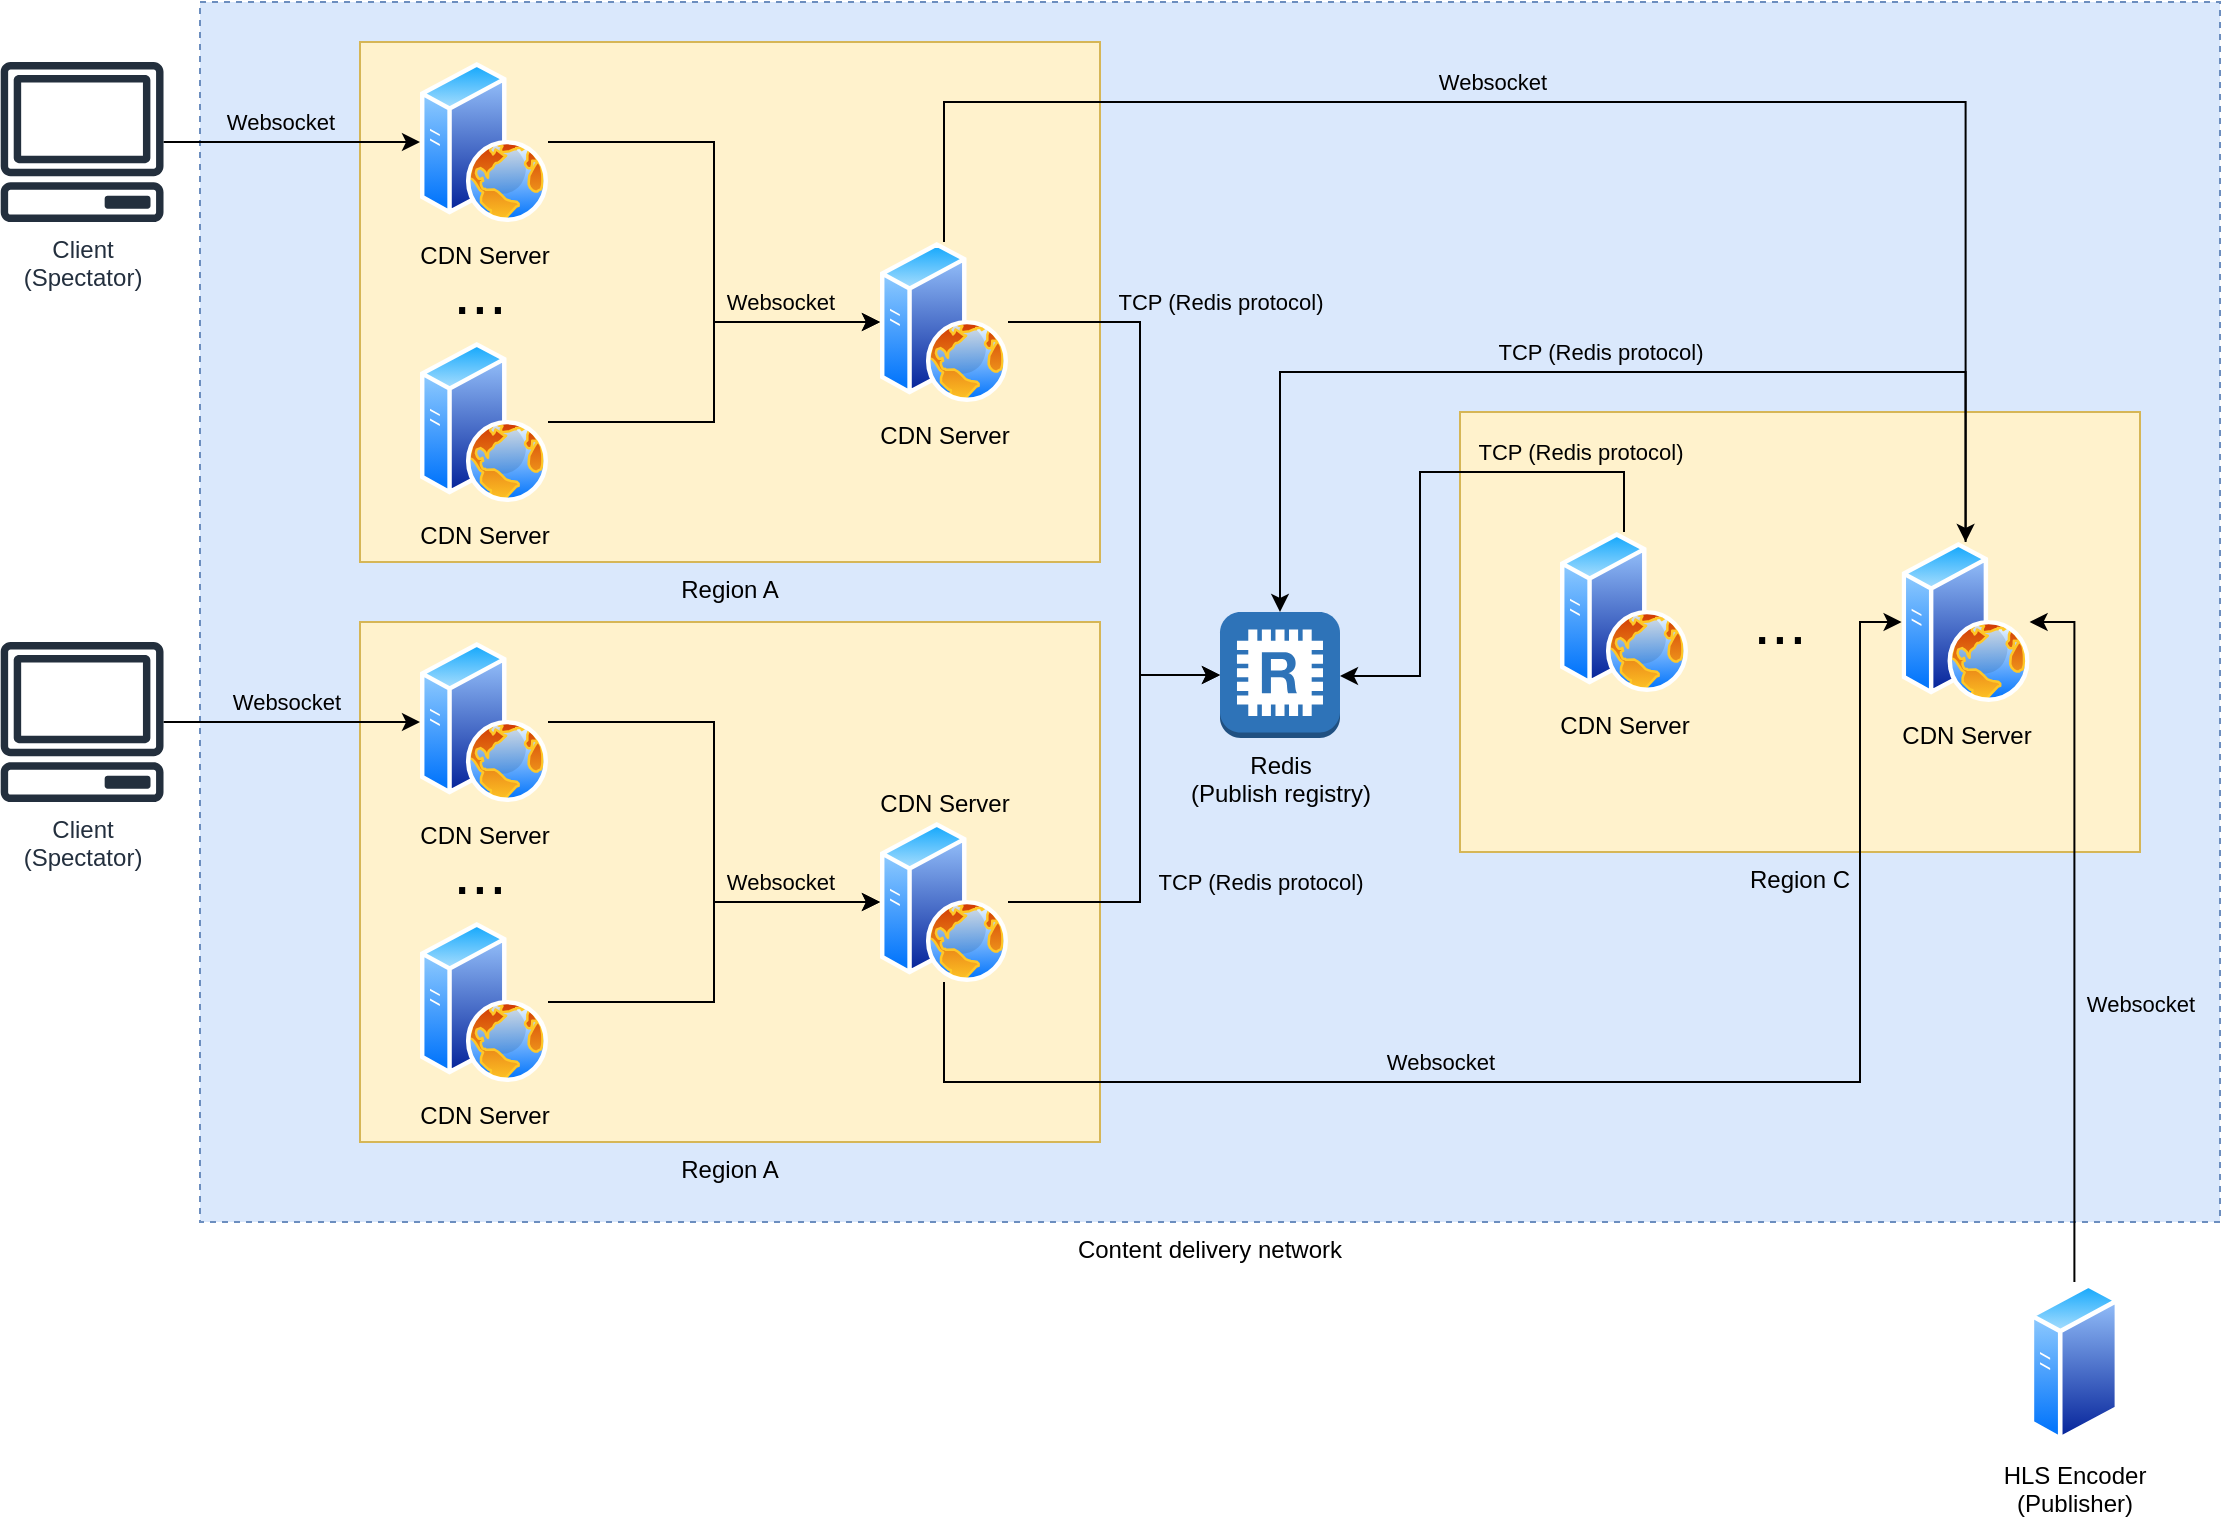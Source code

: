 <mxfile version="24.8.6">
  <diagram name="Page-1" id="Ft7DhXImj_OzW7c_C0M6">
    <mxGraphModel dx="1434" dy="780" grid="1" gridSize="10" guides="1" tooltips="1" connect="1" arrows="1" fold="1" page="1" pageScale="1" pageWidth="1169" pageHeight="1654" math="0" shadow="0">
      <root>
        <mxCell id="0" />
        <mxCell id="1" parent="0" />
        <mxCell id="P5cqmYQWpr9F72onbuW7-4" value="Content delivery network" style="rounded=0;whiteSpace=wrap;html=1;labelPosition=center;verticalLabelPosition=bottom;align=center;verticalAlign=top;dashed=1;fillColor=#dae8fc;strokeColor=#6c8ebf;" vertex="1" parent="1">
          <mxGeometry x="110" y="40" width="1010" height="610" as="geometry" />
        </mxCell>
        <mxCell id="P5cqmYQWpr9F72onbuW7-36" value="Region A" style="rounded=0;whiteSpace=wrap;html=1;fillColor=#fff2cc;strokeColor=#d6b656;labelPosition=center;verticalLabelPosition=bottom;align=center;verticalAlign=top;" vertex="1" parent="1">
          <mxGeometry x="190" y="350" width="370" height="260" as="geometry" />
        </mxCell>
        <mxCell id="P5cqmYQWpr9F72onbuW7-6" value="Region A" style="rounded=0;whiteSpace=wrap;html=1;fillColor=#fff2cc;strokeColor=#d6b656;labelPosition=center;verticalLabelPosition=bottom;align=center;verticalAlign=top;" vertex="1" parent="1">
          <mxGeometry x="190" y="60" width="370" height="260" as="geometry" />
        </mxCell>
        <mxCell id="P5cqmYQWpr9F72onbuW7-9" value="Region C" style="rounded=0;whiteSpace=wrap;html=1;fillColor=#fff2cc;strokeColor=#d6b656;labelPosition=center;verticalLabelPosition=bottom;align=center;verticalAlign=top;" vertex="1" parent="1">
          <mxGeometry x="740" y="245" width="340" height="220" as="geometry" />
        </mxCell>
        <mxCell id="P5cqmYQWpr9F72onbuW7-45" style="edgeStyle=orthogonalEdgeStyle;rounded=0;orthogonalLoop=1;jettySize=auto;html=1;entryX=0;entryY=0.5;entryDx=0;entryDy=0;" edge="1" parent="1" source="P5cqmYQWpr9F72onbuW7-1" target="P5cqmYQWpr9F72onbuW7-27">
          <mxGeometry relative="1" as="geometry" />
        </mxCell>
        <mxCell id="P5cqmYQWpr9F72onbuW7-46" value="Websocket" style="edgeLabel;html=1;align=center;verticalAlign=middle;resizable=0;points=[];labelBackgroundColor=none;" vertex="1" connectable="0" parent="P5cqmYQWpr9F72onbuW7-45">
          <mxGeometry x="0.033" y="1" relative="1" as="geometry">
            <mxPoint x="-8" y="-9" as="offset" />
          </mxGeometry>
        </mxCell>
        <mxCell id="P5cqmYQWpr9F72onbuW7-1" value="Client&lt;div&gt;(Spectator)&lt;/div&gt;" style="sketch=0;outlineConnect=0;fontColor=#232F3E;gradientColor=none;fillColor=#232F3D;strokeColor=none;dashed=0;verticalLabelPosition=bottom;verticalAlign=top;align=center;html=1;fontSize=12;fontStyle=0;aspect=fixed;pointerEvents=1;shape=mxgraph.aws4.client;" vertex="1" parent="1">
          <mxGeometry x="10" y="70" width="82.11" height="80" as="geometry" />
        </mxCell>
        <mxCell id="P5cqmYQWpr9F72onbuW7-16" style="edgeStyle=orthogonalEdgeStyle;rounded=0;orthogonalLoop=1;jettySize=auto;html=1;entryX=1;entryY=0.5;entryDx=0;entryDy=0;" edge="1" parent="1" source="P5cqmYQWpr9F72onbuW7-2" target="P5cqmYQWpr9F72onbuW7-11">
          <mxGeometry relative="1" as="geometry" />
        </mxCell>
        <mxCell id="P5cqmYQWpr9F72onbuW7-17" value="Websocket" style="edgeLabel;html=1;align=center;verticalAlign=middle;resizable=0;points=[];labelBackgroundColor=none;" vertex="1" connectable="0" parent="P5cqmYQWpr9F72onbuW7-16">
          <mxGeometry x="-0.255" y="-2" relative="1" as="geometry">
            <mxPoint x="31" y="-8" as="offset" />
          </mxGeometry>
        </mxCell>
        <mxCell id="P5cqmYQWpr9F72onbuW7-2" value="HLS Encoder&lt;div&gt;(Publisher)&lt;/div&gt;" style="image;aspect=fixed;perimeter=ellipsePerimeter;html=1;align=center;shadow=0;dashed=0;spacingTop=3;image=img/lib/active_directory/generic_server.svg;" vertex="1" parent="1">
          <mxGeometry x="1024.8" y="680" width="44.8" height="80" as="geometry" />
        </mxCell>
        <mxCell id="P5cqmYQWpr9F72onbuW7-44" style="edgeStyle=orthogonalEdgeStyle;rounded=0;orthogonalLoop=1;jettySize=auto;html=1;entryX=0;entryY=0.5;entryDx=0;entryDy=0;" edge="1" parent="1" source="P5cqmYQWpr9F72onbuW7-5" target="P5cqmYQWpr9F72onbuW7-39">
          <mxGeometry relative="1" as="geometry" />
        </mxCell>
        <mxCell id="P5cqmYQWpr9F72onbuW7-47" value="Websocket" style="edgeLabel;html=1;align=center;verticalAlign=middle;resizable=0;points=[];labelBackgroundColor=none;" vertex="1" connectable="0" parent="P5cqmYQWpr9F72onbuW7-44">
          <mxGeometry x="-0.045" y="1" relative="1" as="geometry">
            <mxPoint y="-9" as="offset" />
          </mxGeometry>
        </mxCell>
        <mxCell id="P5cqmYQWpr9F72onbuW7-5" value="Client&lt;div&gt;(Spectator)&lt;/div&gt;" style="sketch=0;outlineConnect=0;fontColor=#232F3E;gradientColor=none;fillColor=#232F3D;strokeColor=none;dashed=0;verticalLabelPosition=bottom;verticalAlign=top;align=center;html=1;fontSize=12;fontStyle=0;aspect=fixed;pointerEvents=1;shape=mxgraph.aws4.client;" vertex="1" parent="1">
          <mxGeometry x="10" y="360" width="82.11" height="80" as="geometry" />
        </mxCell>
        <mxCell id="P5cqmYQWpr9F72onbuW7-10" value="Redis&lt;div&gt;(Publish registry)&lt;/div&gt;" style="outlineConnect=0;dashed=0;verticalLabelPosition=bottom;verticalAlign=top;align=center;html=1;shape=mxgraph.aws3.redis;fillColor=#2E73B8;gradientColor=none;" vertex="1" parent="1">
          <mxGeometry x="620" y="345" width="60" height="63" as="geometry" />
        </mxCell>
        <mxCell id="P5cqmYQWpr9F72onbuW7-11" value="CDN Server" style="image;aspect=fixed;perimeter=ellipsePerimeter;html=1;align=center;shadow=0;dashed=0;spacingTop=3;image=img/lib/active_directory/web_server.svg;labelBackgroundColor=none;labelPosition=center;verticalLabelPosition=bottom;verticalAlign=top;" vertex="1" parent="1">
          <mxGeometry x="960.8" y="310" width="64" height="80" as="geometry" />
        </mxCell>
        <mxCell id="P5cqmYQWpr9F72onbuW7-20" style="edgeStyle=orthogonalEdgeStyle;rounded=0;orthogonalLoop=1;jettySize=auto;html=1;" edge="1" parent="1" source="P5cqmYQWpr9F72onbuW7-13" target="P5cqmYQWpr9F72onbuW7-10">
          <mxGeometry relative="1" as="geometry">
            <Array as="points">
              <mxPoint x="822" y="275" />
              <mxPoint x="720" y="275" />
              <mxPoint x="720" y="377" />
            </Array>
          </mxGeometry>
        </mxCell>
        <mxCell id="P5cqmYQWpr9F72onbuW7-25" value="TCP (Redis protocol)" style="edgeLabel;html=1;align=center;verticalAlign=middle;resizable=0;points=[];labelBackgroundColor=none;" vertex="1" connectable="0" parent="P5cqmYQWpr9F72onbuW7-20">
          <mxGeometry x="-0.402" y="2" relative="1" as="geometry">
            <mxPoint x="30" y="-12" as="offset" />
          </mxGeometry>
        </mxCell>
        <mxCell id="P5cqmYQWpr9F72onbuW7-13" value="CDN Server" style="image;aspect=fixed;perimeter=ellipsePerimeter;html=1;align=center;shadow=0;dashed=0;spacingTop=3;image=img/lib/active_directory/web_server.svg;labelBackgroundColor=none;" vertex="1" parent="1">
          <mxGeometry x="790" y="305" width="64" height="80" as="geometry" />
        </mxCell>
        <mxCell id="P5cqmYQWpr9F72onbuW7-14" value="&lt;font style=&quot;font-size: 32px;&quot;&gt;...&lt;/font&gt;" style="text;html=1;align=center;verticalAlign=middle;whiteSpace=wrap;rounded=0;" vertex="1" parent="1">
          <mxGeometry x="870" y="335" width="60" height="30" as="geometry" />
        </mxCell>
        <mxCell id="P5cqmYQWpr9F72onbuW7-21" style="edgeStyle=orthogonalEdgeStyle;rounded=0;orthogonalLoop=1;jettySize=auto;html=1;entryX=0.5;entryY=0;entryDx=0;entryDy=0;entryPerimeter=0;" edge="1" parent="1" source="P5cqmYQWpr9F72onbuW7-11" target="P5cqmYQWpr9F72onbuW7-10">
          <mxGeometry relative="1" as="geometry">
            <Array as="points">
              <mxPoint x="993" y="225" />
              <mxPoint x="650" y="225" />
            </Array>
          </mxGeometry>
        </mxCell>
        <mxCell id="P5cqmYQWpr9F72onbuW7-24" value="TCP (Redis protocol)" style="edgeLabel;html=1;align=center;verticalAlign=middle;resizable=0;points=[];labelBackgroundColor=none;" vertex="1" connectable="0" parent="P5cqmYQWpr9F72onbuW7-21">
          <mxGeometry x="-0.183" y="1" relative="1" as="geometry">
            <mxPoint x="-44" y="-11" as="offset" />
          </mxGeometry>
        </mxCell>
        <mxCell id="P5cqmYQWpr9F72onbuW7-55" style="edgeStyle=orthogonalEdgeStyle;rounded=0;orthogonalLoop=1;jettySize=auto;html=1;entryX=0;entryY=0.5;entryDx=0;entryDy=0;" edge="1" parent="1" source="P5cqmYQWpr9F72onbuW7-37" target="P5cqmYQWpr9F72onbuW7-11">
          <mxGeometry relative="1" as="geometry">
            <Array as="points">
              <mxPoint x="482" y="580" />
              <mxPoint x="940" y="580" />
              <mxPoint x="940" y="350" />
            </Array>
          </mxGeometry>
        </mxCell>
        <mxCell id="P5cqmYQWpr9F72onbuW7-56" value="Websocket" style="edgeLabel;html=1;align=center;verticalAlign=middle;resizable=0;points=[];labelBackgroundColor=none;" vertex="1" connectable="0" parent="P5cqmYQWpr9F72onbuW7-55">
          <mxGeometry x="-0.188" y="-3" relative="1" as="geometry">
            <mxPoint x="-10" y="-13" as="offset" />
          </mxGeometry>
        </mxCell>
        <mxCell id="P5cqmYQWpr9F72onbuW7-37" value="CDN Server" style="image;aspect=fixed;perimeter=ellipsePerimeter;html=1;align=center;shadow=0;dashed=0;spacingTop=3;image=img/lib/active_directory/web_server.svg;labelBackgroundColor=none;labelPosition=center;verticalLabelPosition=top;verticalAlign=bottom;" vertex="1" parent="1">
          <mxGeometry x="450" y="450" width="64" height="80" as="geometry" />
        </mxCell>
        <mxCell id="P5cqmYQWpr9F72onbuW7-38" style="edgeStyle=orthogonalEdgeStyle;rounded=0;orthogonalLoop=1;jettySize=auto;html=1;entryX=0;entryY=0.5;entryDx=0;entryDy=0;" edge="1" parent="1" source="P5cqmYQWpr9F72onbuW7-39" target="P5cqmYQWpr9F72onbuW7-37">
          <mxGeometry relative="1" as="geometry" />
        </mxCell>
        <mxCell id="P5cqmYQWpr9F72onbuW7-39" value="CDN Server" style="image;aspect=fixed;perimeter=ellipsePerimeter;html=1;align=center;shadow=0;dashed=0;spacingTop=3;image=img/lib/active_directory/web_server.svg;labelBackgroundColor=none;" vertex="1" parent="1">
          <mxGeometry x="220" y="360" width="64" height="80" as="geometry" />
        </mxCell>
        <mxCell id="P5cqmYQWpr9F72onbuW7-40" style="edgeStyle=orthogonalEdgeStyle;rounded=0;orthogonalLoop=1;jettySize=auto;html=1;" edge="1" parent="1" source="P5cqmYQWpr9F72onbuW7-42" target="P5cqmYQWpr9F72onbuW7-37">
          <mxGeometry relative="1" as="geometry" />
        </mxCell>
        <mxCell id="P5cqmYQWpr9F72onbuW7-41" value="Websocket" style="edgeLabel;html=1;align=center;verticalAlign=middle;resizable=0;points=[];labelBackgroundColor=none;" vertex="1" connectable="0" parent="P5cqmYQWpr9F72onbuW7-40">
          <mxGeometry x="0.528" y="-2" relative="1" as="geometry">
            <mxPoint x="1" y="-12" as="offset" />
          </mxGeometry>
        </mxCell>
        <mxCell id="P5cqmYQWpr9F72onbuW7-42" value="CDN Server" style="image;aspect=fixed;perimeter=ellipsePerimeter;html=1;align=center;shadow=0;dashed=0;spacingTop=3;image=img/lib/active_directory/web_server.svg;labelBackgroundColor=none;" vertex="1" parent="1">
          <mxGeometry x="220" y="500" width="64" height="80" as="geometry" />
        </mxCell>
        <mxCell id="P5cqmYQWpr9F72onbuW7-43" value="&lt;font style=&quot;font-size: 32px;&quot;&gt;...&lt;/font&gt;" style="text;html=1;align=center;verticalAlign=middle;whiteSpace=wrap;rounded=0;" vertex="1" parent="1">
          <mxGeometry x="220" y="460" width="60" height="30" as="geometry" />
        </mxCell>
        <mxCell id="P5cqmYQWpr9F72onbuW7-53" style="edgeStyle=orthogonalEdgeStyle;rounded=0;orthogonalLoop=1;jettySize=auto;html=1;entryX=0.5;entryY=0;entryDx=0;entryDy=0;" edge="1" parent="1" source="P5cqmYQWpr9F72onbuW7-26" target="P5cqmYQWpr9F72onbuW7-11">
          <mxGeometry relative="1" as="geometry">
            <Array as="points">
              <mxPoint x="482" y="90" />
              <mxPoint x="993" y="90" />
            </Array>
          </mxGeometry>
        </mxCell>
        <mxCell id="P5cqmYQWpr9F72onbuW7-54" value="Websocket" style="edgeLabel;html=1;align=center;verticalAlign=middle;resizable=0;points=[];labelBackgroundColor=none;" vertex="1" connectable="0" parent="P5cqmYQWpr9F72onbuW7-53">
          <mxGeometry x="-0.141" y="-2" relative="1" as="geometry">
            <mxPoint y="-12" as="offset" />
          </mxGeometry>
        </mxCell>
        <mxCell id="P5cqmYQWpr9F72onbuW7-26" value="CDN Server" style="image;aspect=fixed;perimeter=ellipsePerimeter;html=1;align=center;shadow=0;dashed=0;spacingTop=3;image=img/lib/active_directory/web_server.svg;labelBackgroundColor=none;" vertex="1" parent="1">
          <mxGeometry x="450" y="160" width="64" height="80" as="geometry" />
        </mxCell>
        <mxCell id="P5cqmYQWpr9F72onbuW7-30" style="edgeStyle=orthogonalEdgeStyle;rounded=0;orthogonalLoop=1;jettySize=auto;html=1;entryX=0;entryY=0.5;entryDx=0;entryDy=0;" edge="1" parent="1" source="P5cqmYQWpr9F72onbuW7-27" target="P5cqmYQWpr9F72onbuW7-26">
          <mxGeometry relative="1" as="geometry" />
        </mxCell>
        <mxCell id="P5cqmYQWpr9F72onbuW7-27" value="CDN Server" style="image;aspect=fixed;perimeter=ellipsePerimeter;html=1;align=center;shadow=0;dashed=0;spacingTop=3;image=img/lib/active_directory/web_server.svg;labelBackgroundColor=none;" vertex="1" parent="1">
          <mxGeometry x="220" y="70" width="64" height="80" as="geometry" />
        </mxCell>
        <mxCell id="P5cqmYQWpr9F72onbuW7-31" style="edgeStyle=orthogonalEdgeStyle;rounded=0;orthogonalLoop=1;jettySize=auto;html=1;" edge="1" parent="1" source="P5cqmYQWpr9F72onbuW7-28" target="P5cqmYQWpr9F72onbuW7-26">
          <mxGeometry relative="1" as="geometry" />
        </mxCell>
        <mxCell id="P5cqmYQWpr9F72onbuW7-32" value="Websocket" style="edgeLabel;html=1;align=center;verticalAlign=middle;resizable=0;points=[];labelBackgroundColor=none;" vertex="1" connectable="0" parent="P5cqmYQWpr9F72onbuW7-31">
          <mxGeometry x="0.528" y="-2" relative="1" as="geometry">
            <mxPoint x="1" y="-12" as="offset" />
          </mxGeometry>
        </mxCell>
        <mxCell id="P5cqmYQWpr9F72onbuW7-28" value="CDN Server" style="image;aspect=fixed;perimeter=ellipsePerimeter;html=1;align=center;shadow=0;dashed=0;spacingTop=3;image=img/lib/active_directory/web_server.svg;labelBackgroundColor=none;" vertex="1" parent="1">
          <mxGeometry x="220" y="210" width="64" height="80" as="geometry" />
        </mxCell>
        <mxCell id="P5cqmYQWpr9F72onbuW7-29" value="&lt;font style=&quot;font-size: 32px;&quot;&gt;...&lt;/font&gt;" style="text;html=1;align=center;verticalAlign=middle;whiteSpace=wrap;rounded=0;" vertex="1" parent="1">
          <mxGeometry x="220" y="170" width="60" height="30" as="geometry" />
        </mxCell>
        <mxCell id="P5cqmYQWpr9F72onbuW7-49" style="edgeStyle=orthogonalEdgeStyle;rounded=0;orthogonalLoop=1;jettySize=auto;html=1;entryX=0;entryY=0.5;entryDx=0;entryDy=0;entryPerimeter=0;" edge="1" parent="1" source="P5cqmYQWpr9F72onbuW7-37" target="P5cqmYQWpr9F72onbuW7-10">
          <mxGeometry relative="1" as="geometry">
            <Array as="points">
              <mxPoint x="580" y="490" />
              <mxPoint x="580" y="377" />
            </Array>
          </mxGeometry>
        </mxCell>
        <mxCell id="P5cqmYQWpr9F72onbuW7-50" value="TCP (Redis protocol)" style="edgeLabel;html=1;align=center;verticalAlign=middle;resizable=0;points=[];labelBackgroundColor=none;" vertex="1" connectable="0" parent="P5cqmYQWpr9F72onbuW7-49">
          <mxGeometry x="-0.317" relative="1" as="geometry">
            <mxPoint x="60" y="-1" as="offset" />
          </mxGeometry>
        </mxCell>
        <mxCell id="P5cqmYQWpr9F72onbuW7-51" style="edgeStyle=orthogonalEdgeStyle;rounded=0;orthogonalLoop=1;jettySize=auto;html=1;entryX=0;entryY=0.5;entryDx=0;entryDy=0;entryPerimeter=0;" edge="1" parent="1" source="P5cqmYQWpr9F72onbuW7-26" target="P5cqmYQWpr9F72onbuW7-10">
          <mxGeometry relative="1" as="geometry">
            <Array as="points">
              <mxPoint x="580" y="200" />
              <mxPoint x="580" y="377" />
            </Array>
          </mxGeometry>
        </mxCell>
        <mxCell id="P5cqmYQWpr9F72onbuW7-52" value="TCP (Redis protocol)" style="edgeLabel;html=1;align=center;verticalAlign=middle;resizable=0;points=[];labelBackgroundColor=none;" vertex="1" connectable="0" parent="P5cqmYQWpr9F72onbuW7-51">
          <mxGeometry x="-0.426" y="3" relative="1" as="geometry">
            <mxPoint x="37" y="-25" as="offset" />
          </mxGeometry>
        </mxCell>
      </root>
    </mxGraphModel>
  </diagram>
</mxfile>

